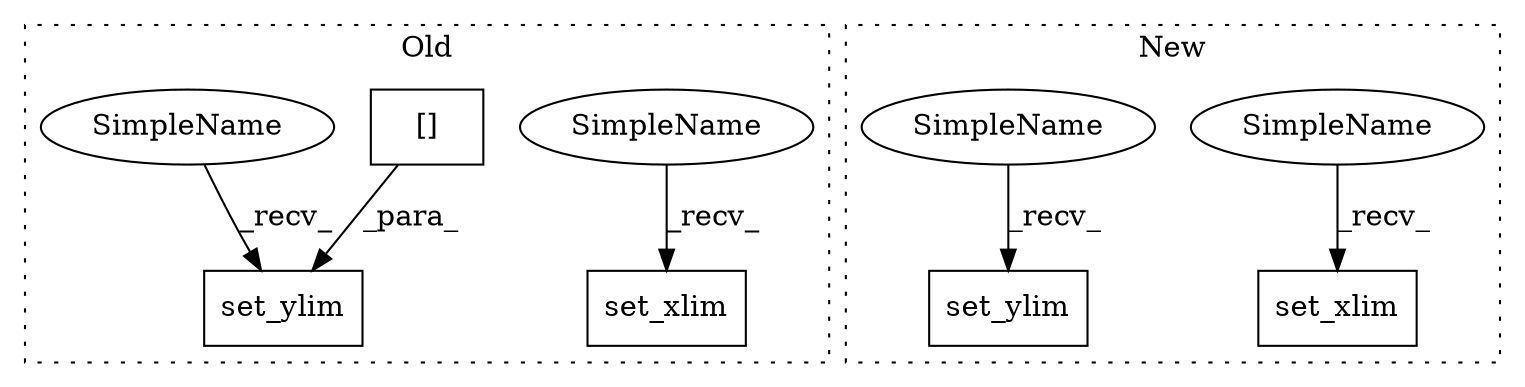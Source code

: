 digraph G {
subgraph cluster0 {
1 [label="set_xlim" a="32" s="4149,4175" l="9,1" shape="box"];
3 [label="set_ylim" a="32" s="4185,4211" l="9,1" shape="box"];
4 [label="[]" a="2" s="4194,4210" l="7,1" shape="box"];
6 [label="SimpleName" a="42" s="4146" l="2" shape="ellipse"];
7 [label="SimpleName" a="42" s="4182" l="2" shape="ellipse"];
label = "Old";
style="dotted";
}
subgraph cluster1 {
2 [label="set_ylim" a="32" s="4216,4245" l="9,1" shape="box"];
5 [label="set_xlim" a="32" s="4177,4206" l="9,1" shape="box"];
8 [label="SimpleName" a="42" s="4174" l="2" shape="ellipse"];
9 [label="SimpleName" a="42" s="4213" l="2" shape="ellipse"];
label = "New";
style="dotted";
}
4 -> 3 [label="_para_"];
6 -> 1 [label="_recv_"];
7 -> 3 [label="_recv_"];
8 -> 5 [label="_recv_"];
9 -> 2 [label="_recv_"];
}